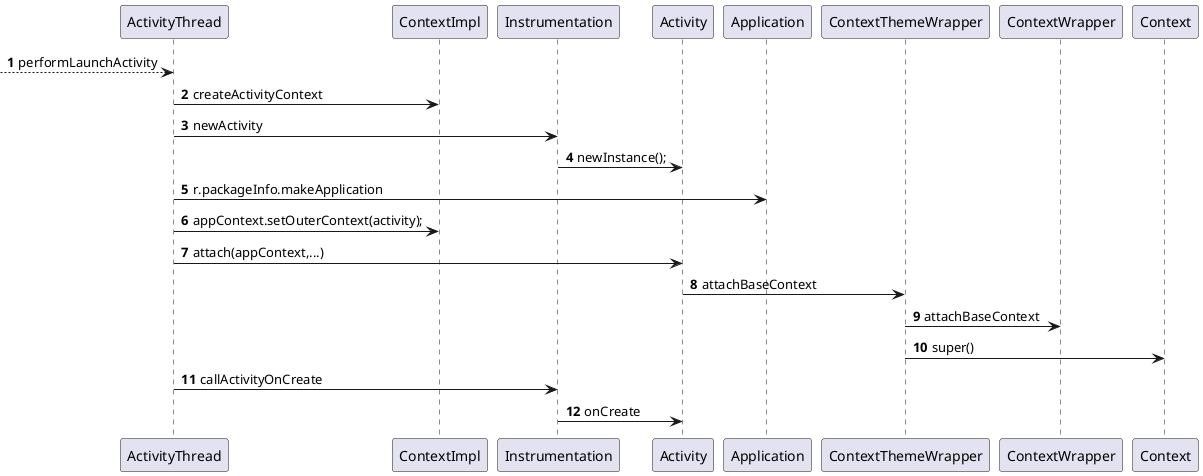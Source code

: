 @startuml
autonumber
--> ActivityThread:performLaunchActivity

ActivityThread -> ContextImpl:createActivityContext

ActivityThread -> Instrumentation:newActivity

Instrumentation -> Activity:newInstance();

ActivityThread -> Application:r.packageInfo.makeApplication

ActivityThread -> ContextImpl:appContext.setOuterContext(activity);

ActivityThread -> Activity:attach(appContext,...)
Activity -> ContextThemeWrapper:attachBaseContext

ContextThemeWrapper -> ContextWrapper:attachBaseContext

ContextThemeWrapper -> Context:super()

ActivityThread -> Instrumentation:callActivityOnCreate

Instrumentation -> Activity:onCreate

@enduml